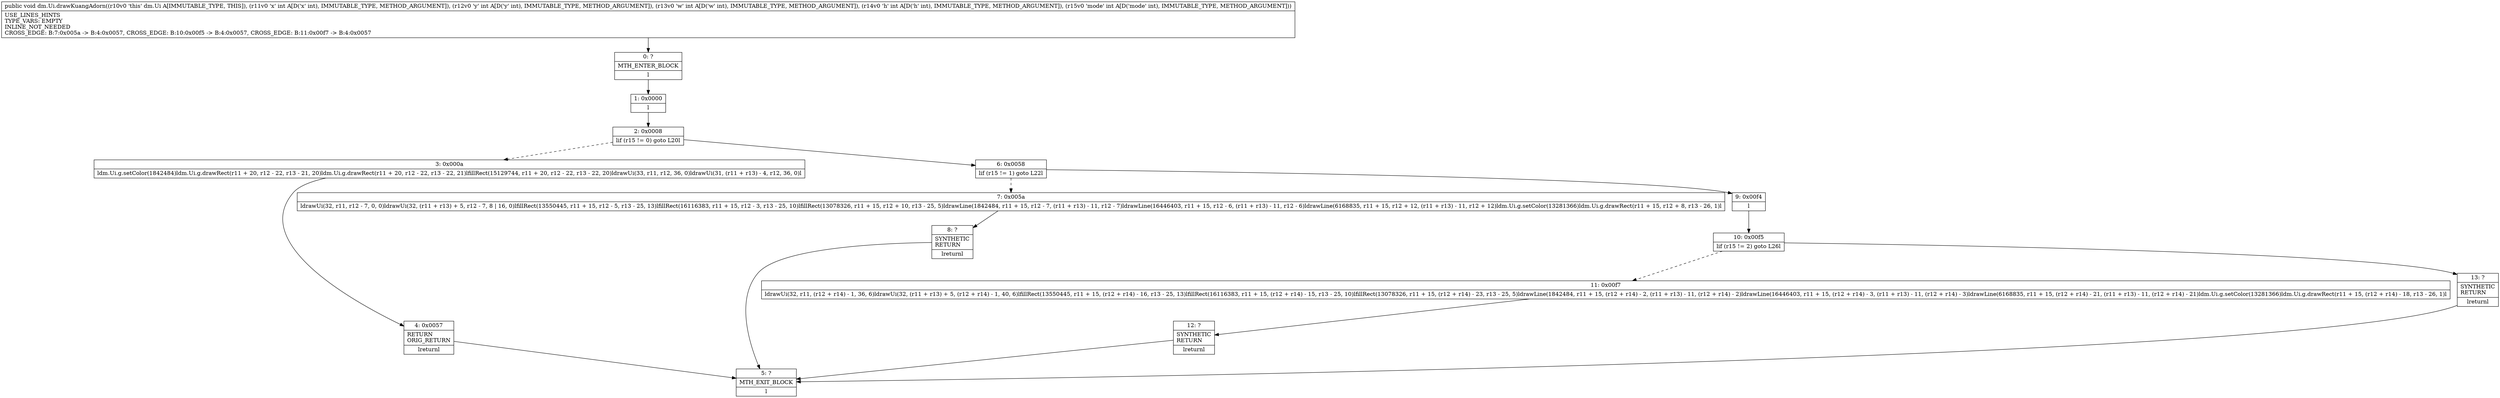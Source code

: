 digraph "CFG fordm.Ui.drawKuangAdorn(IIIII)V" {
Node_0 [shape=record,label="{0\:\ ?|MTH_ENTER_BLOCK\l|l}"];
Node_1 [shape=record,label="{1\:\ 0x0000|l}"];
Node_2 [shape=record,label="{2\:\ 0x0008|lif (r15 != 0) goto L20l}"];
Node_3 [shape=record,label="{3\:\ 0x000a|ldm.Ui.g.setColor(1842484)ldm.Ui.g.drawRect(r11 + 20, r12 \- 22, r13 \- 21, 20)ldm.Ui.g.drawRect(r11 + 20, r12 \- 22, r13 \- 22, 21)lfillRect(15129744, r11 + 20, r12 \- 22, r13 \- 22, 20)ldrawUi(33, r11, r12, 36, 0)ldrawUi(31, (r11 + r13) \- 4, r12, 36, 0)l}"];
Node_4 [shape=record,label="{4\:\ 0x0057|RETURN\lORIG_RETURN\l|lreturnl}"];
Node_5 [shape=record,label="{5\:\ ?|MTH_EXIT_BLOCK\l|l}"];
Node_6 [shape=record,label="{6\:\ 0x0058|lif (r15 != 1) goto L22l}"];
Node_7 [shape=record,label="{7\:\ 0x005a|ldrawUi(32, r11, r12 \- 7, 0, 0)ldrawUi(32, (r11 + r13) + 5, r12 \- 7, 8 \| 16, 0)lfillRect(13550445, r11 + 15, r12 \- 5, r13 \- 25, 13)lfillRect(16116383, r11 + 15, r12 \- 3, r13 \- 25, 10)lfillRect(13078326, r11 + 15, r12 + 10, r13 \- 25, 5)ldrawLine(1842484, r11 + 15, r12 \- 7, (r11 + r13) \- 11, r12 \- 7)ldrawLine(16446403, r11 + 15, r12 \- 6, (r11 + r13) \- 11, r12 \- 6)ldrawLine(6168835, r11 + 15, r12 + 12, (r11 + r13) \- 11, r12 + 12)ldm.Ui.g.setColor(13281366)ldm.Ui.g.drawRect(r11 + 15, r12 + 8, r13 \- 26, 1)l}"];
Node_8 [shape=record,label="{8\:\ ?|SYNTHETIC\lRETURN\l|lreturnl}"];
Node_9 [shape=record,label="{9\:\ 0x00f4|l}"];
Node_10 [shape=record,label="{10\:\ 0x00f5|lif (r15 != 2) goto L26l}"];
Node_11 [shape=record,label="{11\:\ 0x00f7|ldrawUi(32, r11, (r12 + r14) \- 1, 36, 6)ldrawUi(32, (r11 + r13) + 5, (r12 + r14) \- 1, 40, 6)lfillRect(13550445, r11 + 15, (r12 + r14) \- 16, r13 \- 25, 13)lfillRect(16116383, r11 + 15, (r12 + r14) \- 15, r13 \- 25, 10)lfillRect(13078326, r11 + 15, (r12 + r14) \- 23, r13 \- 25, 5)ldrawLine(1842484, r11 + 15, (r12 + r14) \- 2, (r11 + r13) \- 11, (r12 + r14) \- 2)ldrawLine(16446403, r11 + 15, (r12 + r14) \- 3, (r11 + r13) \- 11, (r12 + r14) \- 3)ldrawLine(6168835, r11 + 15, (r12 + r14) \- 21, (r11 + r13) \- 11, (r12 + r14) \- 21)ldm.Ui.g.setColor(13281366)ldm.Ui.g.drawRect(r11 + 15, (r12 + r14) \- 18, r13 \- 26, 1)l}"];
Node_12 [shape=record,label="{12\:\ ?|SYNTHETIC\lRETURN\l|lreturnl}"];
Node_13 [shape=record,label="{13\:\ ?|SYNTHETIC\lRETURN\l|lreturnl}"];
MethodNode[shape=record,label="{public void dm.Ui.drawKuangAdorn((r10v0 'this' dm.Ui A[IMMUTABLE_TYPE, THIS]), (r11v0 'x' int A[D('x' int), IMMUTABLE_TYPE, METHOD_ARGUMENT]), (r12v0 'y' int A[D('y' int), IMMUTABLE_TYPE, METHOD_ARGUMENT]), (r13v0 'w' int A[D('w' int), IMMUTABLE_TYPE, METHOD_ARGUMENT]), (r14v0 'h' int A[D('h' int), IMMUTABLE_TYPE, METHOD_ARGUMENT]), (r15v0 'mode' int A[D('mode' int), IMMUTABLE_TYPE, METHOD_ARGUMENT]))  | USE_LINES_HINTS\lTYPE_VARS: EMPTY\lINLINE_NOT_NEEDED\lCROSS_EDGE: B:7:0x005a \-\> B:4:0x0057, CROSS_EDGE: B:10:0x00f5 \-\> B:4:0x0057, CROSS_EDGE: B:11:0x00f7 \-\> B:4:0x0057\l}"];
MethodNode -> Node_0;
Node_0 -> Node_1;
Node_1 -> Node_2;
Node_2 -> Node_3[style=dashed];
Node_2 -> Node_6;
Node_3 -> Node_4;
Node_4 -> Node_5;
Node_6 -> Node_7[style=dashed];
Node_6 -> Node_9;
Node_7 -> Node_8;
Node_8 -> Node_5;
Node_9 -> Node_10;
Node_10 -> Node_11[style=dashed];
Node_10 -> Node_13;
Node_11 -> Node_12;
Node_12 -> Node_5;
Node_13 -> Node_5;
}

